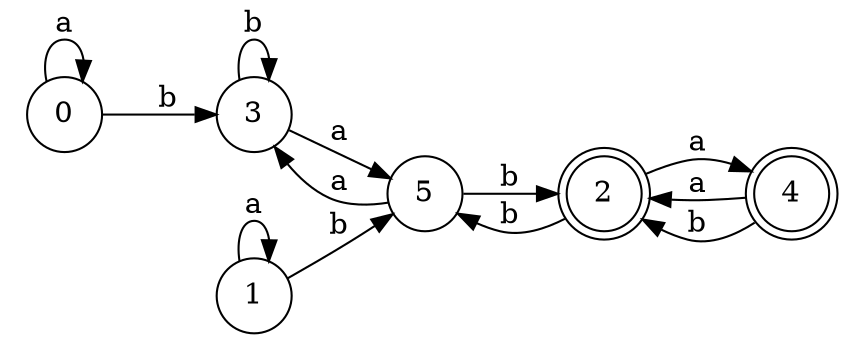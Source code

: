 digraph n5_6 {
__start0 [label="" shape="none"];

rankdir=LR;
size="8,5";

s0 [style="filled", color="black", fillcolor="white" shape="circle", label="0"];
s1 [style="filled", color="black", fillcolor="white" shape="circle", label="1"];
s2 [style="rounded,filled", color="black", fillcolor="white" shape="doublecircle", label="2"];
s3 [style="filled", color="black", fillcolor="white" shape="circle", label="3"];
s4 [style="rounded,filled", color="black", fillcolor="white" shape="doublecircle", label="4"];
s5 [style="filled", color="black", fillcolor="white" shape="circle", label="5"];
s0 -> s0 [label="a"];
s0 -> s3 [label="b"];
s1 -> s1 [label="a"];
s1 -> s5 [label="b"];
s2 -> s4 [label="a"];
s2 -> s5 [label="b"];
s3 -> s5 [label="a"];
s3 -> s3 [label="b"];
s4 -> s2 [label="a"];
s4 -> s2 [label="b"];
s5 -> s3 [label="a"];
s5 -> s2 [label="b"];

}